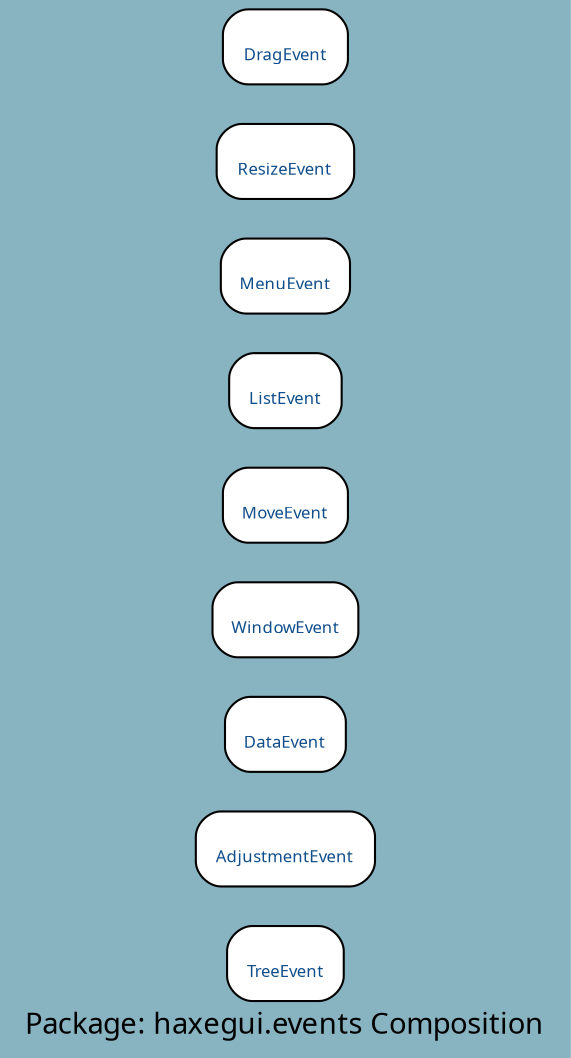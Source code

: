digraph uml {
	graph [label="Package: haxegui.events Composition", ratio=compress, rankdir=RL, smoothing=avg_dist, overlap=false, fontname="DejaVu Sans Condenesed", fontsize=14, bgcolor="#88B3C1", fontcolor=black];
	node [label="\N", fontname="DejaVu Sans Condenesed", fontsize=8, shape=record, color=black, fontcolor=black];
	edge [fontname="DejaVu Sans Condenesed", fontsize=8, color=black, fontcolor=black];
	graph [lp="138,12",
		bb="0,0,276,493"];
	"haxegui.events.TreeEvent" [label="{\nTreeEvent}", fontcolor="#104E8B", style="rounded,filled", fillcolor=white, URL="../types/haxegui/events/TreeEvent.html", tooltip="\nTreeEvent", pos="138,43", rects="110,25,167,61", width="0.78", height="0.50"];
	"haxegui.events.AdjustmentEvent" [label="{\nAdjustmentEvent}", fontcolor="#104E8B", style="rounded,filled", fillcolor=white, URL="../types/haxegui/events/AdjustmentEvent.html", tooltip="\nAdjustmentEvent", pos="138,97", rects="95,79,182,115", width="1.19", height="0.50"];
	"haxegui.events.DataEvent" [label="{\nDataEvent}", fontcolor="#104E8B", style="rounded,filled", fillcolor=white, URL="../types/haxegui/events/DataEvent.html", tooltip="\nDataEvent", pos="138,151", rects="109,133,168,169", width="0.81", height="0.50"];
	"haxegui.events.WindowEvent" [label="{\nWindowEvent}", fontcolor="#104E8B", style="rounded,filled", fillcolor=white, URL="../types/haxegui/events/WindowEvent.html", tooltip="\nWindowEvent", pos="138,205", rects="103,187,174,223", width="0.97", height="0.50"];
	"haxegui.events.MoveEvent" [label="{\nMoveEvent}", fontcolor="#104E8B", style="rounded,filled", fillcolor=white, URL="../types/haxegui/events/MoveEvent.html", tooltip="\nMoveEvent", pos="138,259", rects="108,241,169,277", width="0.83", height="0.50"];
	"haxegui.events.ListEvent" [label="{\nListEvent}", fontcolor="#104E8B", style="rounded,filled", fillcolor=white, URL="../types/haxegui/events/ListEvent.html", tooltip="\nListEvent", pos="138,313", rects="111,295,165,331", width="0.75", height="0.50"];
	"haxegui.events.MenuEvent" [label="{\nMenuEvent}", fontcolor="#104E8B", style="rounded,filled", fillcolor=white, URL="../types/haxegui/events/MenuEvent.html", tooltip="\nMenuEvent", pos="138,367", rects="107,349,169,385", width="0.86", height="0.50"];
	"haxegui.events.ResizeEvent" [label="{\nResizeEvent}", fontcolor="#104E8B", style="rounded,filled", fillcolor=white, URL="../types/haxegui/events/ResizeEvent.html", tooltip="\nResizeEvent", pos="138,421", rects="105,403,171,439", width="0.92", height="0.50"];
	"haxegui.events.DragEvent" [label="{\nDragEvent}", fontcolor="#104E8B", style="rounded,filled", fillcolor=white, URL="../types/haxegui/events/DragEvent.html", tooltip="\nDragEvent", pos="138,475", rects="108,457,168,493", width="0.83", height="0.50"];
}
